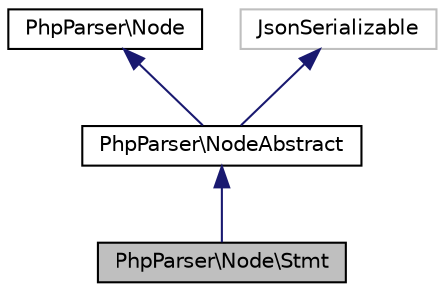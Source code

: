 digraph "PhpParser\Node\Stmt"
{
  edge [fontname="Helvetica",fontsize="10",labelfontname="Helvetica",labelfontsize="10"];
  node [fontname="Helvetica",fontsize="10",shape=record];
  Node51 [label="PhpParser\\Node\\Stmt",height=0.2,width=0.4,color="black", fillcolor="grey75", style="filled", fontcolor="black"];
  Node52 -> Node51 [dir="back",color="midnightblue",fontsize="10",style="solid",fontname="Helvetica"];
  Node52 [label="PhpParser\\NodeAbstract",height=0.2,width=0.4,color="black", fillcolor="white", style="filled",URL="$classPhpParser_1_1NodeAbstract.html"];
  Node53 -> Node52 [dir="back",color="midnightblue",fontsize="10",style="solid",fontname="Helvetica"];
  Node53 [label="PhpParser\\Node",height=0.2,width=0.4,color="black", fillcolor="white", style="filled",URL="$interfacePhpParser_1_1Node.html"];
  Node54 -> Node52 [dir="back",color="midnightblue",fontsize="10",style="solid",fontname="Helvetica"];
  Node54 [label="JsonSerializable",height=0.2,width=0.4,color="grey75", fillcolor="white", style="filled"];
}
